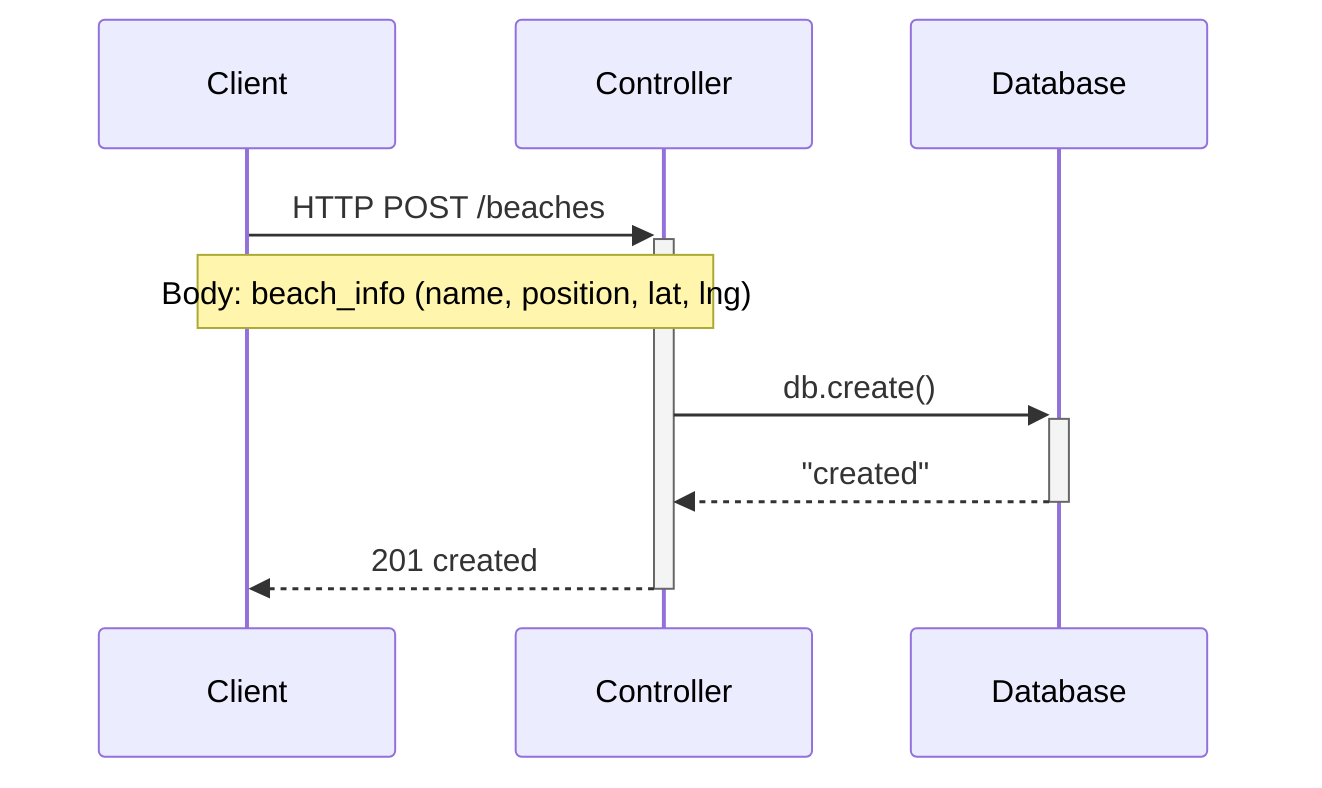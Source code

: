 sequenceDiagram
    participant Client
    participant Controller
    participant Database

    Client ->>+ Controller: HTTP POST /beaches
        Note over Client,Controller: Body: beach_info (name, position, lat, lng)
    Controller ->>+ Database: db.create()
    Database -->>- Controller: "created"
    Controller -->>- Client: 201 created